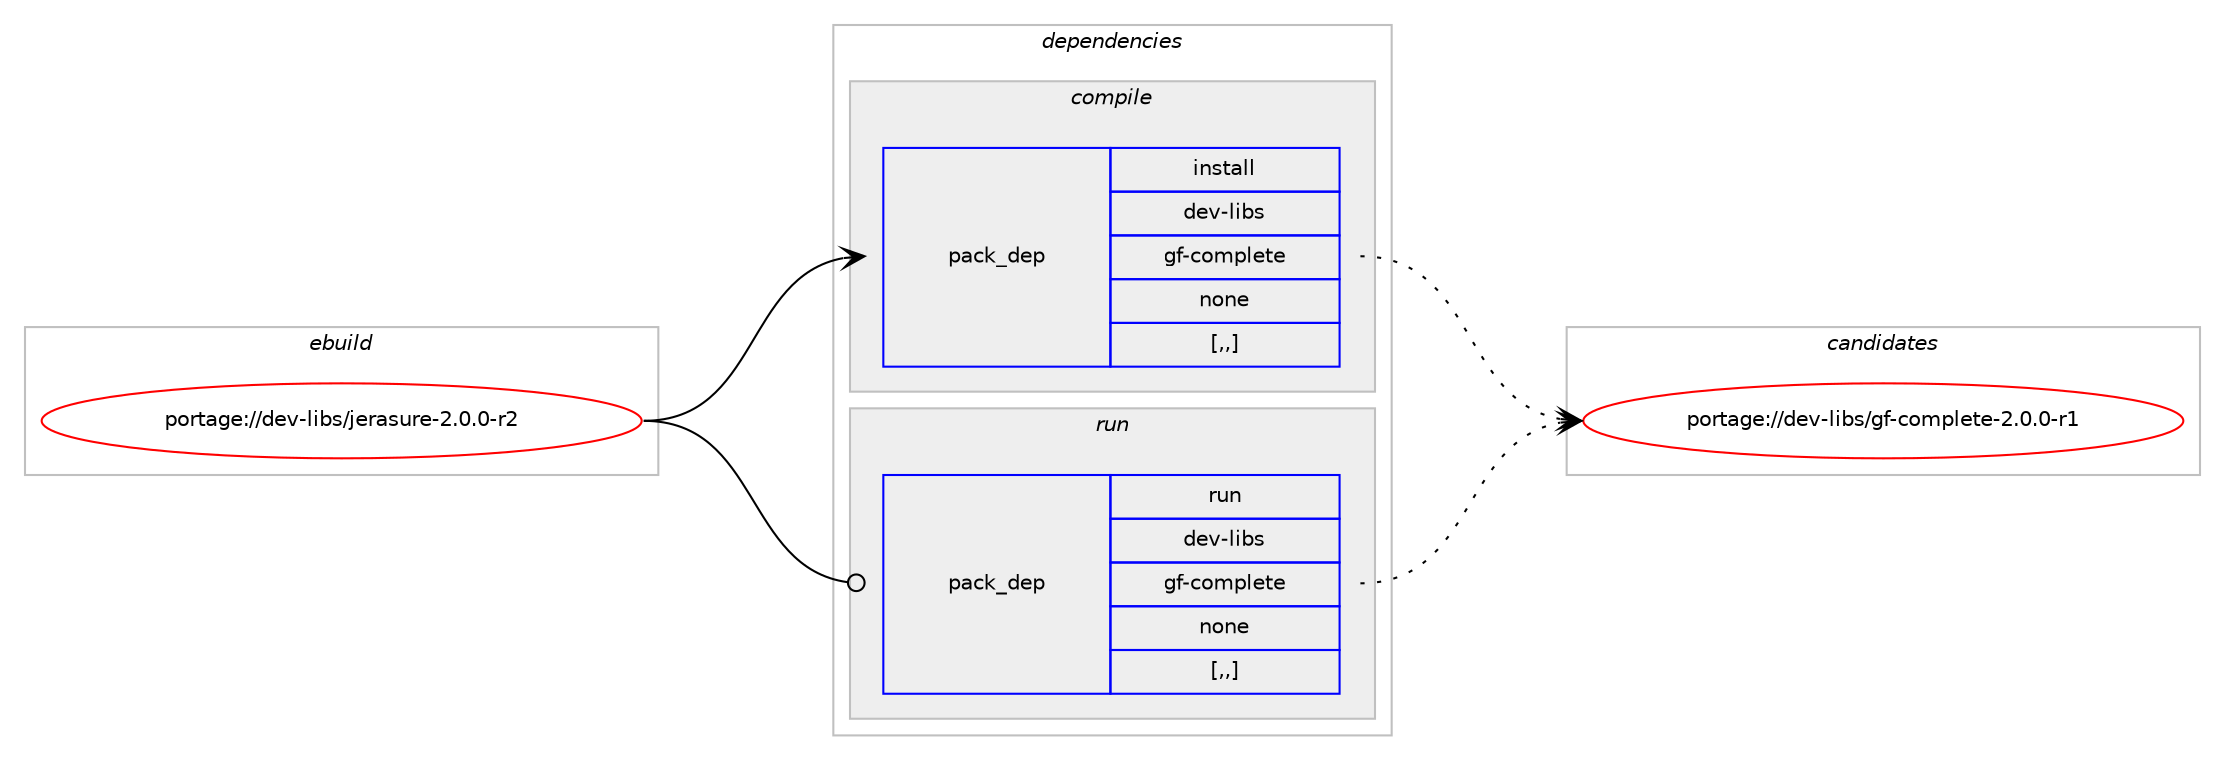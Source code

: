 digraph prolog {

# *************
# Graph options
# *************

newrank=true;
concentrate=true;
compound=true;
graph [rankdir=LR,fontname=Helvetica,fontsize=10,ranksep=1.5];#, ranksep=2.5, nodesep=0.2];
edge  [arrowhead=vee];
node  [fontname=Helvetica,fontsize=10];

# **********
# The ebuild
# **********

subgraph cluster_leftcol {
color=gray;
label=<<i>ebuild</i>>;
id [label="portage://dev-libs/jerasure-2.0.0-r2", color=red, width=4, href="../dev-libs/jerasure-2.0.0-r2.svg"];
}

# ****************
# The dependencies
# ****************

subgraph cluster_midcol {
color=gray;
label=<<i>dependencies</i>>;
subgraph cluster_compile {
fillcolor="#eeeeee";
style=filled;
label=<<i>compile</i>>;
subgraph pack81202 {
dependency108872 [label=<<TABLE BORDER="0" CELLBORDER="1" CELLSPACING="0" CELLPADDING="4" WIDTH="220"><TR><TD ROWSPAN="6" CELLPADDING="30">pack_dep</TD></TR><TR><TD WIDTH="110">install</TD></TR><TR><TD>dev-libs</TD></TR><TR><TD>gf-complete</TD></TR><TR><TD>none</TD></TR><TR><TD>[,,]</TD></TR></TABLE>>, shape=none, color=blue];
}
id:e -> dependency108872:w [weight=20,style="solid",arrowhead="vee"];
}
subgraph cluster_compileandrun {
fillcolor="#eeeeee";
style=filled;
label=<<i>compile and run</i>>;
}
subgraph cluster_run {
fillcolor="#eeeeee";
style=filled;
label=<<i>run</i>>;
subgraph pack81203 {
dependency108873 [label=<<TABLE BORDER="0" CELLBORDER="1" CELLSPACING="0" CELLPADDING="4" WIDTH="220"><TR><TD ROWSPAN="6" CELLPADDING="30">pack_dep</TD></TR><TR><TD WIDTH="110">run</TD></TR><TR><TD>dev-libs</TD></TR><TR><TD>gf-complete</TD></TR><TR><TD>none</TD></TR><TR><TD>[,,]</TD></TR></TABLE>>, shape=none, color=blue];
}
id:e -> dependency108873:w [weight=20,style="solid",arrowhead="odot"];
}
}

# **************
# The candidates
# **************

subgraph cluster_choices {
rank=same;
color=gray;
label=<<i>candidates</i>>;

subgraph choice81202 {
color=black;
nodesep=1;
choice10010111845108105981154710310245991111091121081011161014550464846484511449 [label="portage://dev-libs/gf-complete-2.0.0-r1", color=red, width=4,href="../dev-libs/gf-complete-2.0.0-r1.svg"];
dependency108872:e -> choice10010111845108105981154710310245991111091121081011161014550464846484511449:w [style=dotted,weight="100"];
}
subgraph choice81203 {
color=black;
nodesep=1;
choice10010111845108105981154710310245991111091121081011161014550464846484511449 [label="portage://dev-libs/gf-complete-2.0.0-r1", color=red, width=4,href="../dev-libs/gf-complete-2.0.0-r1.svg"];
dependency108873:e -> choice10010111845108105981154710310245991111091121081011161014550464846484511449:w [style=dotted,weight="100"];
}
}

}

